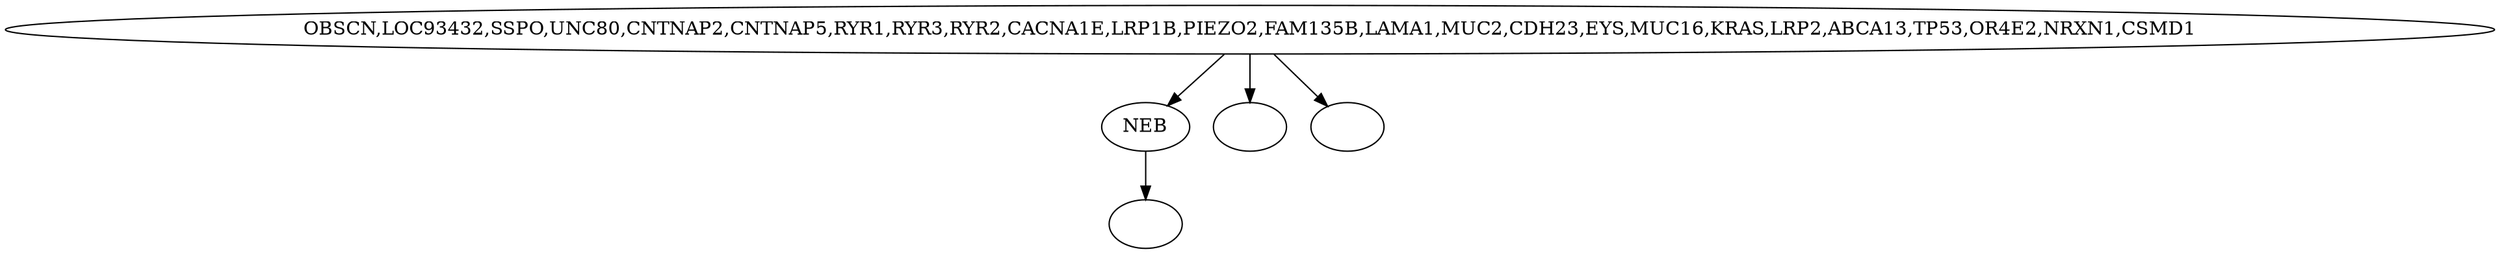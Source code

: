 digraph {
v5 [label="NEB"]v2 [label=""]v1 [label="OBSCN,LOC93432,SSPO,UNC80,CNTNAP2,CNTNAP5,RYR1,RYR3,RYR2,CACNA1E,LRP1B,PIEZO2,FAM135B,LAMA1,MUC2,CDH23,EYS,MUC16,KRAS,LRP2,ABCA13,TP53,OR4E2,NRXN1,CSMD1"]v4 [label=""]v3 [label=""]	v5 -> v2;
	v1 -> v5;
	v1 -> v4;
	v1 -> v3;
}